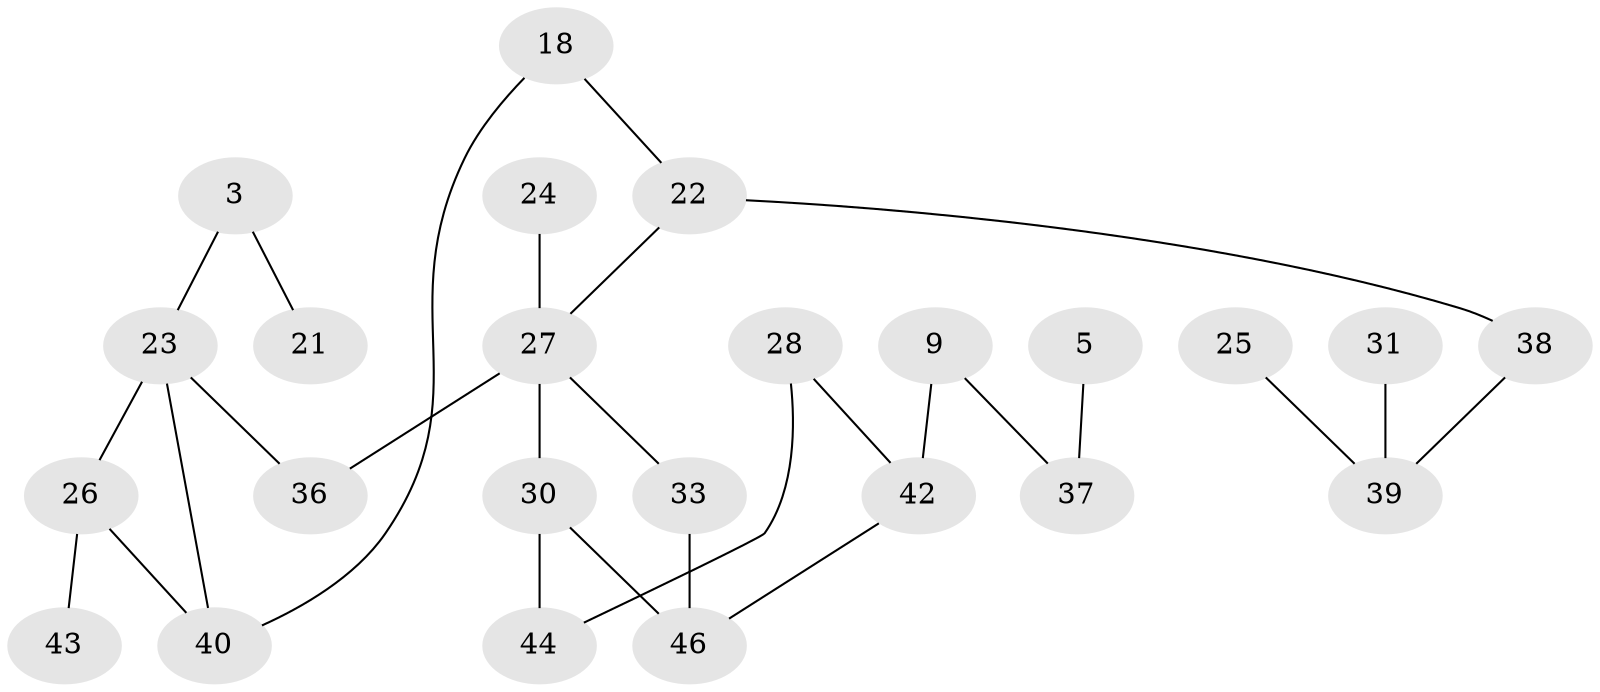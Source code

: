 // original degree distribution, {1: 0.37168141592920356, 2: 0.18584070796460178, 3: 0.22123893805309736, 0: 0.1592920353982301, 4: 0.035398230088495575, 5: 0.02654867256637168}
// Generated by graph-tools (version 1.1) at 2025/35/03/04/25 23:35:44]
// undirected, 24 vertices, 27 edges
graph export_dot {
  node [color=gray90,style=filled];
  3;
  5;
  9;
  18;
  21;
  22;
  23;
  24;
  25;
  26;
  27;
  28;
  30;
  31;
  33;
  36;
  37;
  38;
  39;
  40;
  42;
  43;
  44;
  46;
  3 -- 21 [weight=1.0];
  3 -- 23 [weight=1.0];
  5 -- 37 [weight=1.0];
  9 -- 37 [weight=1.0];
  9 -- 42 [weight=1.0];
  18 -- 22 [weight=1.0];
  18 -- 40 [weight=1.0];
  22 -- 27 [weight=1.0];
  22 -- 38 [weight=1.0];
  23 -- 26 [weight=1.0];
  23 -- 36 [weight=1.0];
  23 -- 40 [weight=1.0];
  24 -- 27 [weight=1.0];
  25 -- 39 [weight=1.0];
  26 -- 40 [weight=1.0];
  26 -- 43 [weight=1.0];
  27 -- 30 [weight=1.0];
  27 -- 33 [weight=1.0];
  27 -- 36 [weight=1.0];
  28 -- 42 [weight=1.0];
  28 -- 44 [weight=1.0];
  30 -- 44 [weight=1.0];
  30 -- 46 [weight=1.0];
  31 -- 39 [weight=1.0];
  33 -- 46 [weight=1.0];
  38 -- 39 [weight=1.0];
  42 -- 46 [weight=1.0];
}
